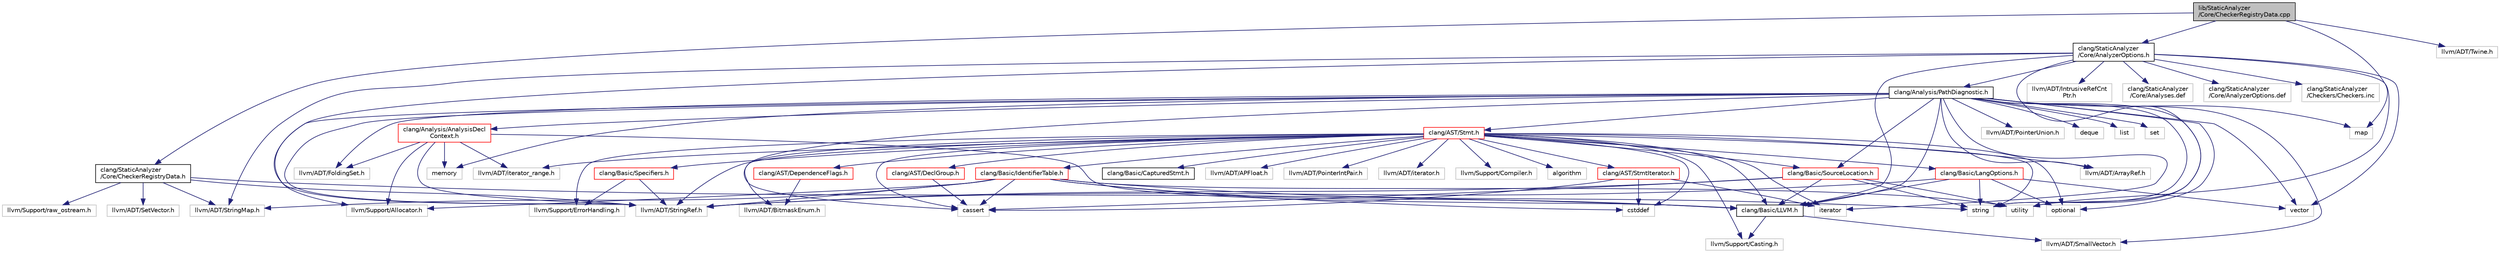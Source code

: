 digraph "lib/StaticAnalyzer/Core/CheckerRegistryData.cpp"
{
 // LATEX_PDF_SIZE
  bgcolor="transparent";
  edge [fontname="Helvetica",fontsize="10",labelfontname="Helvetica",labelfontsize="10"];
  node [fontname="Helvetica",fontsize="10",shape=record];
  Node1 [label="lib/StaticAnalyzer\l/Core/CheckerRegistryData.cpp",height=0.2,width=0.4,color="black", fillcolor="grey75", style="filled", fontcolor="black",tooltip=" "];
  Node1 -> Node2 [color="midnightblue",fontsize="10",style="solid",fontname="Helvetica"];
  Node2 [label="clang/StaticAnalyzer\l/Core/CheckerRegistryData.h",height=0.2,width=0.4,color="black",URL="$CheckerRegistryData_8h.html",tooltip=" "];
  Node2 -> Node3 [color="midnightblue",fontsize="10",style="solid",fontname="Helvetica"];
  Node3 [label="clang/Basic/LLVM.h",height=0.2,width=0.4,color="black",URL="$LLVM_8h.html",tooltip=" "];
  Node3 -> Node4 [color="midnightblue",fontsize="10",style="solid",fontname="Helvetica"];
  Node4 [label="llvm/Support/Casting.h",height=0.2,width=0.4,color="grey75",tooltip=" "];
  Node3 -> Node5 [color="midnightblue",fontsize="10",style="solid",fontname="Helvetica"];
  Node5 [label="llvm/ADT/SmallVector.h",height=0.2,width=0.4,color="grey75",tooltip=" "];
  Node2 -> Node6 [color="midnightblue",fontsize="10",style="solid",fontname="Helvetica"];
  Node6 [label="llvm/ADT/SetVector.h",height=0.2,width=0.4,color="grey75",tooltip=" "];
  Node2 -> Node7 [color="midnightblue",fontsize="10",style="solid",fontname="Helvetica"];
  Node7 [label="llvm/ADT/StringMap.h",height=0.2,width=0.4,color="grey75",tooltip=" "];
  Node2 -> Node8 [color="midnightblue",fontsize="10",style="solid",fontname="Helvetica"];
  Node8 [label="llvm/ADT/StringRef.h",height=0.2,width=0.4,color="grey75",tooltip=" "];
  Node2 -> Node9 [color="midnightblue",fontsize="10",style="solid",fontname="Helvetica"];
  Node9 [label="llvm/Support/raw_ostream.h",height=0.2,width=0.4,color="grey75",tooltip=" "];
  Node1 -> Node10 [color="midnightblue",fontsize="10",style="solid",fontname="Helvetica"];
  Node10 [label="clang/StaticAnalyzer\l/Core/AnalyzerOptions.h",height=0.2,width=0.4,color="black",URL="$AnalyzerOptions_8h.html",tooltip=" "];
  Node10 -> Node11 [color="midnightblue",fontsize="10",style="solid",fontname="Helvetica"];
  Node11 [label="clang/Analysis/PathDiagnostic.h",height=0.2,width=0.4,color="black",URL="$PathDiagnostic_8h.html",tooltip=" "];
  Node11 -> Node12 [color="midnightblue",fontsize="10",style="solid",fontname="Helvetica"];
  Node12 [label="clang/AST/Stmt.h",height=0.2,width=0.4,color="red",URL="$Stmt_8h.html",tooltip=" "];
  Node12 -> Node13 [color="midnightblue",fontsize="10",style="solid",fontname="Helvetica"];
  Node13 [label="clang/AST/DeclGroup.h",height=0.2,width=0.4,color="red",URL="$DeclGroup_8h.html",tooltip=" "];
  Node13 -> Node15 [color="midnightblue",fontsize="10",style="solid",fontname="Helvetica"];
  Node15 [label="cassert",height=0.2,width=0.4,color="grey75",tooltip=" "];
  Node12 -> Node17 [color="midnightblue",fontsize="10",style="solid",fontname="Helvetica"];
  Node17 [label="clang/AST/DependenceFlags.h",height=0.2,width=0.4,color="red",URL="$DependenceFlags_8h.html",tooltip=" "];
  Node17 -> Node19 [color="midnightblue",fontsize="10",style="solid",fontname="Helvetica"];
  Node19 [label="llvm/ADT/BitmaskEnum.h",height=0.2,width=0.4,color="grey75",tooltip=" "];
  Node12 -> Node20 [color="midnightblue",fontsize="10",style="solid",fontname="Helvetica"];
  Node20 [label="clang/AST/StmtIterator.h",height=0.2,width=0.4,color="red",URL="$StmtIterator_8h.html",tooltip=" "];
  Node20 -> Node15 [color="midnightblue",fontsize="10",style="solid",fontname="Helvetica"];
  Node20 -> Node21 [color="midnightblue",fontsize="10",style="solid",fontname="Helvetica"];
  Node21 [label="cstddef",height=0.2,width=0.4,color="grey75",tooltip=" "];
  Node20 -> Node22 [color="midnightblue",fontsize="10",style="solid",fontname="Helvetica"];
  Node22 [label="iterator",height=0.2,width=0.4,color="grey75",tooltip=" "];
  Node12 -> Node23 [color="midnightblue",fontsize="10",style="solid",fontname="Helvetica"];
  Node23 [label="clang/Basic/CapturedStmt.h",height=0.2,width=0.4,color="black",URL="$CapturedStmt_8h.html",tooltip=" "];
  Node12 -> Node24 [color="midnightblue",fontsize="10",style="solid",fontname="Helvetica"];
  Node24 [label="clang/Basic/IdentifierTable.h",height=0.2,width=0.4,color="red",URL="$IdentifierTable_8h.html",tooltip=" "];
  Node24 -> Node3 [color="midnightblue",fontsize="10",style="solid",fontname="Helvetica"];
  Node24 -> Node7 [color="midnightblue",fontsize="10",style="solid",fontname="Helvetica"];
  Node24 -> Node8 [color="midnightblue",fontsize="10",style="solid",fontname="Helvetica"];
  Node24 -> Node35 [color="midnightblue",fontsize="10",style="solid",fontname="Helvetica"];
  Node35 [label="llvm/Support/Allocator.h",height=0.2,width=0.4,color="grey75",tooltip=" "];
  Node24 -> Node15 [color="midnightblue",fontsize="10",style="solid",fontname="Helvetica"];
  Node24 -> Node21 [color="midnightblue",fontsize="10",style="solid",fontname="Helvetica"];
  Node24 -> Node39 [color="midnightblue",fontsize="10",style="solid",fontname="Helvetica"];
  Node39 [label="string",height=0.2,width=0.4,color="grey75",tooltip=" "];
  Node24 -> Node40 [color="midnightblue",fontsize="10",style="solid",fontname="Helvetica"];
  Node40 [label="utility",height=0.2,width=0.4,color="grey75",tooltip=" "];
  Node12 -> Node3 [color="midnightblue",fontsize="10",style="solid",fontname="Helvetica"];
  Node12 -> Node41 [color="midnightblue",fontsize="10",style="solid",fontname="Helvetica"];
  Node41 [label="clang/Basic/LangOptions.h",height=0.2,width=0.4,color="red",URL="$LangOptions_8h.html",tooltip=" "];
  Node41 -> Node3 [color="midnightblue",fontsize="10",style="solid",fontname="Helvetica"];
  Node41 -> Node8 [color="midnightblue",fontsize="10",style="solid",fontname="Helvetica"];
  Node41 -> Node27 [color="midnightblue",fontsize="10",style="solid",fontname="Helvetica"];
  Node27 [label="optional",height=0.2,width=0.4,color="grey75",tooltip=" "];
  Node41 -> Node39 [color="midnightblue",fontsize="10",style="solid",fontname="Helvetica"];
  Node41 -> Node28 [color="midnightblue",fontsize="10",style="solid",fontname="Helvetica"];
  Node28 [label="vector",height=0.2,width=0.4,color="grey75",tooltip=" "];
  Node12 -> Node61 [color="midnightblue",fontsize="10",style="solid",fontname="Helvetica"];
  Node61 [label="clang/Basic/SourceLocation.h",height=0.2,width=0.4,color="red",URL="$SourceLocation_8h.html",tooltip=" "];
  Node61 -> Node3 [color="midnightblue",fontsize="10",style="solid",fontname="Helvetica"];
  Node61 -> Node8 [color="midnightblue",fontsize="10",style="solid",fontname="Helvetica"];
  Node61 -> Node15 [color="midnightblue",fontsize="10",style="solid",fontname="Helvetica"];
  Node61 -> Node39 [color="midnightblue",fontsize="10",style="solid",fontname="Helvetica"];
  Node61 -> Node40 [color="midnightblue",fontsize="10",style="solid",fontname="Helvetica"];
  Node12 -> Node62 [color="midnightblue",fontsize="10",style="solid",fontname="Helvetica"];
  Node62 [label="clang/Basic/Specifiers.h",height=0.2,width=0.4,color="red",URL="$Specifiers_8h.html",tooltip=" "];
  Node62 -> Node8 [color="midnightblue",fontsize="10",style="solid",fontname="Helvetica"];
  Node62 -> Node46 [color="midnightblue",fontsize="10",style="solid",fontname="Helvetica"];
  Node46 [label="llvm/Support/ErrorHandling.h",height=0.2,width=0.4,color="grey75",tooltip=" "];
  Node12 -> Node66 [color="midnightblue",fontsize="10",style="solid",fontname="Helvetica"];
  Node66 [label="llvm/ADT/APFloat.h",height=0.2,width=0.4,color="grey75",tooltip=" "];
  Node12 -> Node67 [color="midnightblue",fontsize="10",style="solid",fontname="Helvetica"];
  Node67 [label="llvm/ADT/ArrayRef.h",height=0.2,width=0.4,color="grey75",tooltip=" "];
  Node12 -> Node19 [color="midnightblue",fontsize="10",style="solid",fontname="Helvetica"];
  Node12 -> Node68 [color="midnightblue",fontsize="10",style="solid",fontname="Helvetica"];
  Node68 [label="llvm/ADT/PointerIntPair.h",height=0.2,width=0.4,color="grey75",tooltip=" "];
  Node12 -> Node8 [color="midnightblue",fontsize="10",style="solid",fontname="Helvetica"];
  Node12 -> Node69 [color="midnightblue",fontsize="10",style="solid",fontname="Helvetica"];
  Node69 [label="llvm/ADT/iterator.h",height=0.2,width=0.4,color="grey75",tooltip=" "];
  Node12 -> Node70 [color="midnightblue",fontsize="10",style="solid",fontname="Helvetica"];
  Node70 [label="llvm/ADT/iterator_range.h",height=0.2,width=0.4,color="grey75",tooltip=" "];
  Node12 -> Node4 [color="midnightblue",fontsize="10",style="solid",fontname="Helvetica"];
  Node12 -> Node32 [color="midnightblue",fontsize="10",style="solid",fontname="Helvetica"];
  Node32 [label="llvm/Support/Compiler.h",height=0.2,width=0.4,color="grey75",tooltip=" "];
  Node12 -> Node46 [color="midnightblue",fontsize="10",style="solid",fontname="Helvetica"];
  Node12 -> Node71 [color="midnightblue",fontsize="10",style="solid",fontname="Helvetica"];
  Node71 [label="algorithm",height=0.2,width=0.4,color="grey75",tooltip=" "];
  Node12 -> Node15 [color="midnightblue",fontsize="10",style="solid",fontname="Helvetica"];
  Node12 -> Node21 [color="midnightblue",fontsize="10",style="solid",fontname="Helvetica"];
  Node12 -> Node22 [color="midnightblue",fontsize="10",style="solid",fontname="Helvetica"];
  Node12 -> Node27 [color="midnightblue",fontsize="10",style="solid",fontname="Helvetica"];
  Node12 -> Node39 [color="midnightblue",fontsize="10",style="solid",fontname="Helvetica"];
  Node11 -> Node73 [color="midnightblue",fontsize="10",style="solid",fontname="Helvetica"];
  Node73 [label="clang/Analysis/AnalysisDecl\lContext.h",height=0.2,width=0.4,color="red",URL="$AnalysisDeclContext_8h.html",tooltip=" "];
  Node73 -> Node3 [color="midnightblue",fontsize="10",style="solid",fontname="Helvetica"];
  Node73 -> Node88 [color="midnightblue",fontsize="10",style="solid",fontname="Helvetica"];
  Node88 [label="llvm/ADT/FoldingSet.h",height=0.2,width=0.4,color="grey75",tooltip=" "];
  Node73 -> Node8 [color="midnightblue",fontsize="10",style="solid",fontname="Helvetica"];
  Node73 -> Node70 [color="midnightblue",fontsize="10",style="solid",fontname="Helvetica"];
  Node73 -> Node35 [color="midnightblue",fontsize="10",style="solid",fontname="Helvetica"];
  Node73 -> Node87 [color="midnightblue",fontsize="10",style="solid",fontname="Helvetica"];
  Node87 [label="memory",height=0.2,width=0.4,color="grey75",tooltip=" "];
  Node11 -> Node3 [color="midnightblue",fontsize="10",style="solid",fontname="Helvetica"];
  Node11 -> Node61 [color="midnightblue",fontsize="10",style="solid",fontname="Helvetica"];
  Node11 -> Node67 [color="midnightblue",fontsize="10",style="solid",fontname="Helvetica"];
  Node11 -> Node88 [color="midnightblue",fontsize="10",style="solid",fontname="Helvetica"];
  Node11 -> Node91 [color="midnightblue",fontsize="10",style="solid",fontname="Helvetica"];
  Node91 [label="llvm/ADT/PointerUnion.h",height=0.2,width=0.4,color="grey75",tooltip=" "];
  Node11 -> Node5 [color="midnightblue",fontsize="10",style="solid",fontname="Helvetica"];
  Node11 -> Node8 [color="midnightblue",fontsize="10",style="solid",fontname="Helvetica"];
  Node11 -> Node35 [color="midnightblue",fontsize="10",style="solid",fontname="Helvetica"];
  Node11 -> Node15 [color="midnightblue",fontsize="10",style="solid",fontname="Helvetica"];
  Node11 -> Node184 [color="midnightblue",fontsize="10",style="solid",fontname="Helvetica"];
  Node184 [label="deque",height=0.2,width=0.4,color="grey75",tooltip=" "];
  Node11 -> Node22 [color="midnightblue",fontsize="10",style="solid",fontname="Helvetica"];
  Node11 -> Node86 [color="midnightblue",fontsize="10",style="solid",fontname="Helvetica"];
  Node86 [label="list",height=0.2,width=0.4,color="grey75",tooltip=" "];
  Node11 -> Node54 [color="midnightblue",fontsize="10",style="solid",fontname="Helvetica"];
  Node54 [label="map",height=0.2,width=0.4,color="grey75",tooltip=" "];
  Node11 -> Node87 [color="midnightblue",fontsize="10",style="solid",fontname="Helvetica"];
  Node11 -> Node27 [color="midnightblue",fontsize="10",style="solid",fontname="Helvetica"];
  Node11 -> Node185 [color="midnightblue",fontsize="10",style="solid",fontname="Helvetica"];
  Node185 [label="set",height=0.2,width=0.4,color="grey75",tooltip=" "];
  Node11 -> Node39 [color="midnightblue",fontsize="10",style="solid",fontname="Helvetica"];
  Node11 -> Node40 [color="midnightblue",fontsize="10",style="solid",fontname="Helvetica"];
  Node11 -> Node28 [color="midnightblue",fontsize="10",style="solid",fontname="Helvetica"];
  Node10 -> Node3 [color="midnightblue",fontsize="10",style="solid",fontname="Helvetica"];
  Node10 -> Node26 [color="midnightblue",fontsize="10",style="solid",fontname="Helvetica"];
  Node26 [label="llvm/ADT/IntrusiveRefCnt\lPtr.h",height=0.2,width=0.4,color="grey75",tooltip=" "];
  Node10 -> Node7 [color="midnightblue",fontsize="10",style="solid",fontname="Helvetica"];
  Node10 -> Node8 [color="midnightblue",fontsize="10",style="solid",fontname="Helvetica"];
  Node10 -> Node39 [color="midnightblue",fontsize="10",style="solid",fontname="Helvetica"];
  Node10 -> Node40 [color="midnightblue",fontsize="10",style="solid",fontname="Helvetica"];
  Node10 -> Node28 [color="midnightblue",fontsize="10",style="solid",fontname="Helvetica"];
  Node10 -> Node186 [color="midnightblue",fontsize="10",style="solid",fontname="Helvetica"];
  Node186 [label="clang/StaticAnalyzer\l/Core/Analyses.def",height=0.2,width=0.4,color="grey75",tooltip=" "];
  Node10 -> Node187 [color="midnightblue",fontsize="10",style="solid",fontname="Helvetica"];
  Node187 [label="clang/StaticAnalyzer\l/Core/AnalyzerOptions.def",height=0.2,width=0.4,color="grey75",tooltip=" "];
  Node10 -> Node188 [color="midnightblue",fontsize="10",style="solid",fontname="Helvetica"];
  Node188 [label="clang/StaticAnalyzer\l/Checkers/Checkers.inc",height=0.2,width=0.4,color="grey75",tooltip=" "];
  Node1 -> Node99 [color="midnightblue",fontsize="10",style="solid",fontname="Helvetica"];
  Node99 [label="llvm/ADT/Twine.h",height=0.2,width=0.4,color="grey75",tooltip=" "];
  Node1 -> Node54 [color="midnightblue",fontsize="10",style="solid",fontname="Helvetica"];
}

